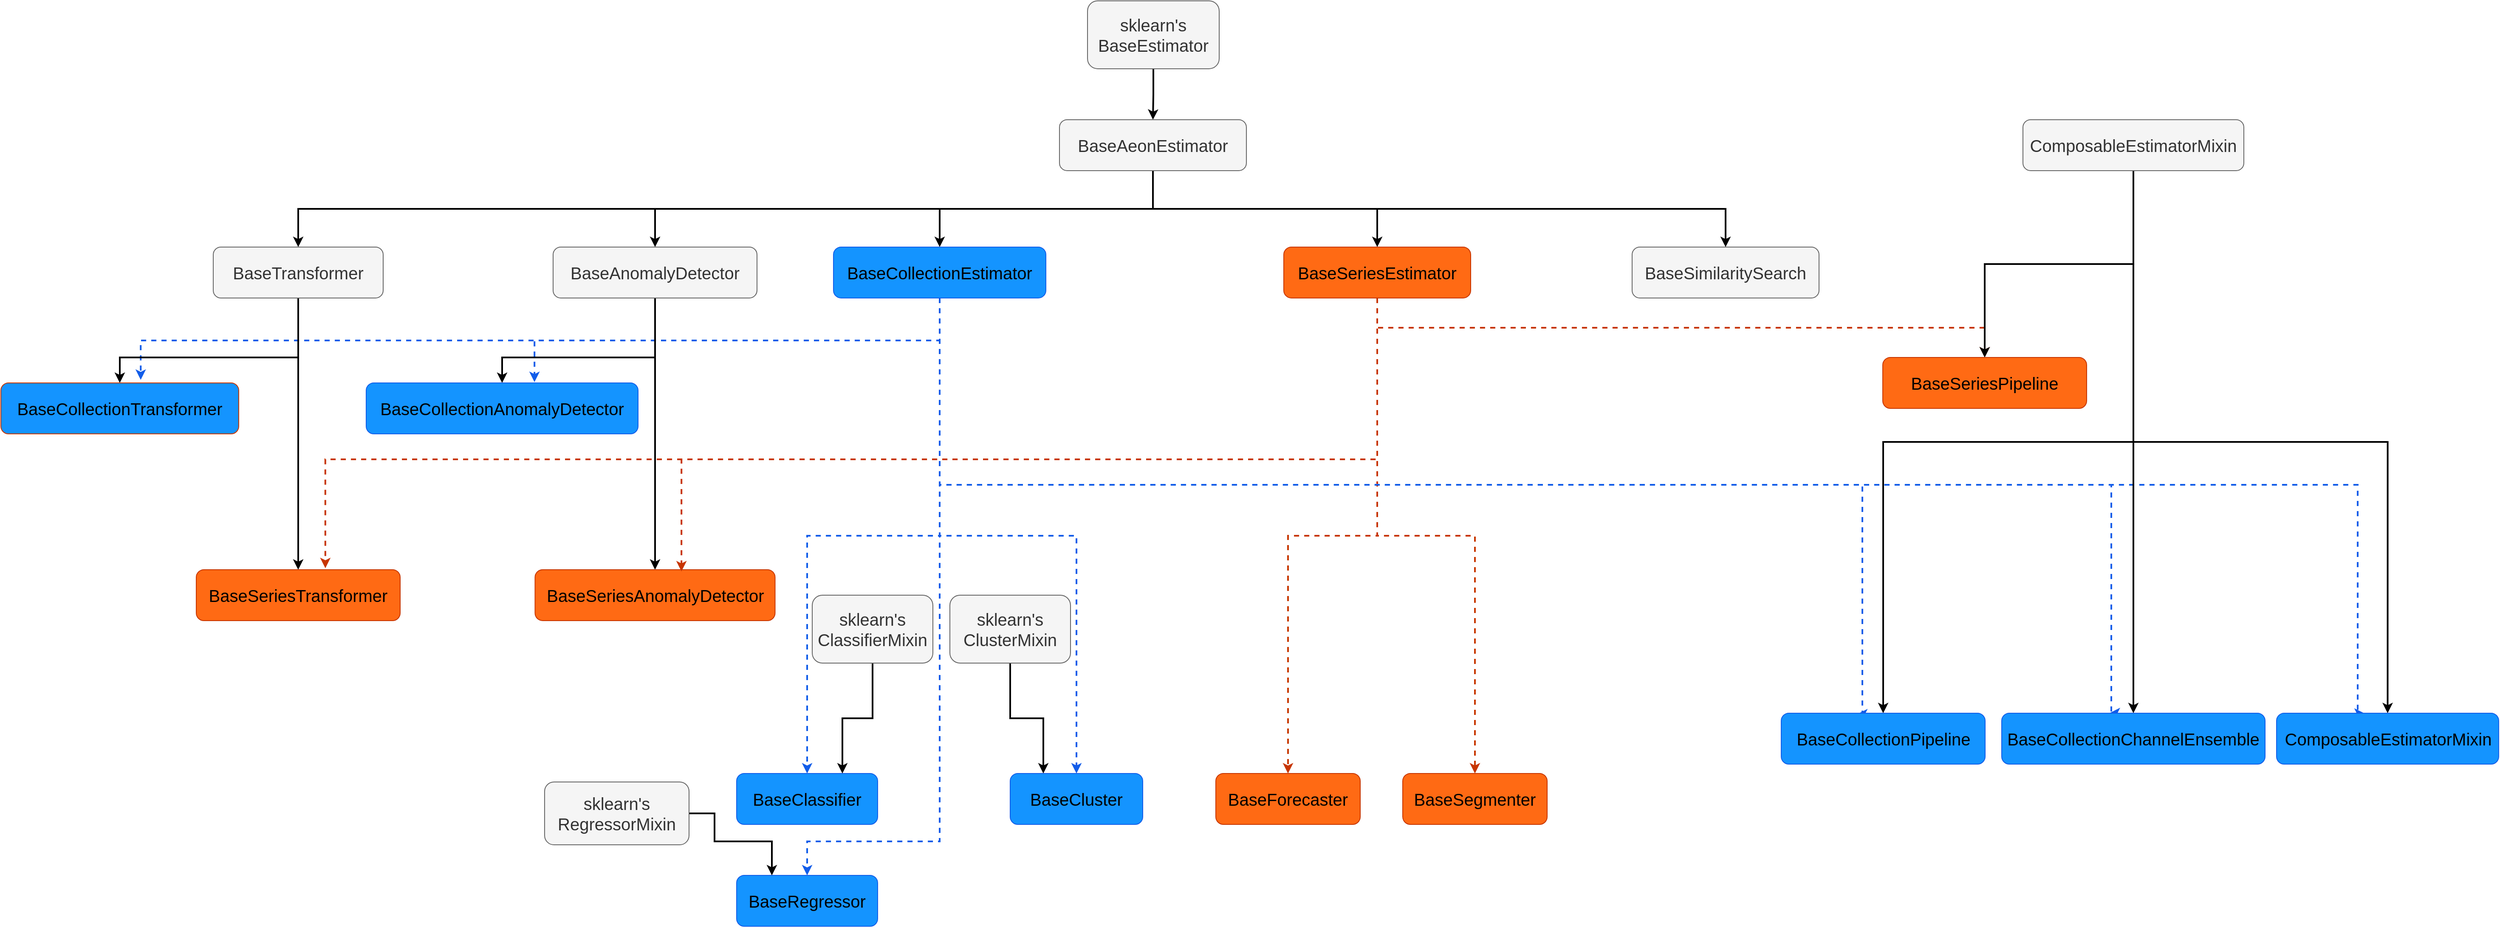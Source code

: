 <mxfile version="28.0.6">
  <diagram name="Page-1" id="929967ad-93f9-6ef4-fab6-5d389245f69c">
    <mxGraphModel dx="5509.5" dy="2071" grid="1" gridSize="10" guides="1" tooltips="1" connect="1" arrows="1" fold="1" page="1" pageScale="1.5" pageWidth="1169" pageHeight="826" background="none" math="0" shadow="0">
      <root>
        <mxCell id="0" style=";html=1;" />
        <mxCell id="1" style=";html=1;" parent="0" />
        <mxCell id="Zz3lQ5y03R1-GQRZRYZF-16" style="edgeStyle=orthogonalEdgeStyle;rounded=0;orthogonalLoop=1;jettySize=auto;html=1;exitX=0.5;exitY=1;exitDx=0;exitDy=0;entryX=0.5;entryY=0;entryDx=0;entryDy=0;fontSize=20;strokeWidth=2;" parent="1" source="Zz3lQ5y03R1-GQRZRYZF-1" target="Zz3lQ5y03R1-GQRZRYZF-2" edge="1">
          <mxGeometry relative="1" as="geometry" />
        </mxCell>
        <mxCell id="Zz3lQ5y03R1-GQRZRYZF-1" value="&lt;font&gt;sklearn&#39;s BaseEstimator&lt;/font&gt;" style="rounded=1;whiteSpace=wrap;html=1;fillColor=#f5f5f5;fontColor=#333333;strokeColor=#666666;fontSize=20;" parent="1" vertex="1">
          <mxGeometry x="399" y="399.95" width="155" height="80" as="geometry" />
        </mxCell>
        <mxCell id="Zz3lQ5y03R1-GQRZRYZF-17" style="edgeStyle=orthogonalEdgeStyle;rounded=0;orthogonalLoop=1;jettySize=auto;html=1;exitX=0.5;exitY=1;exitDx=0;exitDy=0;entryX=0.5;entryY=0;entryDx=0;entryDy=0;fontSize=20;strokeWidth=2;" parent="1" source="Zz3lQ5y03R1-GQRZRYZF-2" target="Zz3lQ5y03R1-GQRZRYZF-4" edge="1">
          <mxGeometry relative="1" as="geometry" />
        </mxCell>
        <mxCell id="Zz3lQ5y03R1-GQRZRYZF-18" style="edgeStyle=orthogonalEdgeStyle;rounded=0;orthogonalLoop=1;jettySize=auto;html=1;exitX=0.5;exitY=1;exitDx=0;exitDy=0;entryX=0.5;entryY=0;entryDx=0;entryDy=0;fontSize=20;strokeWidth=2;" parent="1" source="Zz3lQ5y03R1-GQRZRYZF-2" target="Zz3lQ5y03R1-GQRZRYZF-3" edge="1">
          <mxGeometry relative="1" as="geometry" />
        </mxCell>
        <mxCell id="Zz3lQ5y03R1-GQRZRYZF-29" style="edgeStyle=orthogonalEdgeStyle;rounded=0;orthogonalLoop=1;jettySize=auto;html=1;exitX=0.5;exitY=1;exitDx=0;exitDy=0;entryX=0.5;entryY=0;entryDx=0;entryDy=0;fontSize=20;strokeWidth=2;" parent="1" source="Zz3lQ5y03R1-GQRZRYZF-2" target="Zz3lQ5y03R1-GQRZRYZF-28" edge="1">
          <mxGeometry relative="1" as="geometry" />
        </mxCell>
        <mxCell id="Zz3lQ5y03R1-GQRZRYZF-56" style="edgeStyle=orthogonalEdgeStyle;rounded=0;orthogonalLoop=1;jettySize=auto;html=1;exitX=0.5;exitY=1;exitDx=0;exitDy=0;entryX=0.5;entryY=0;entryDx=0;entryDy=0;fontSize=20;strokeWidth=2;" parent="1" source="Zz3lQ5y03R1-GQRZRYZF-2" target="Zz3lQ5y03R1-GQRZRYZF-55" edge="1">
          <mxGeometry relative="1" as="geometry" />
        </mxCell>
        <mxCell id="Zz3lQ5y03R1-GQRZRYZF-59" style="edgeStyle=orthogonalEdgeStyle;rounded=0;orthogonalLoop=1;jettySize=auto;html=1;exitX=0.5;exitY=1;exitDx=0;exitDy=0;fontSize=20;strokeWidth=2;" parent="1" source="Zz3lQ5y03R1-GQRZRYZF-2" target="Zz3lQ5y03R1-GQRZRYZF-58" edge="1">
          <mxGeometry relative="1" as="geometry" />
        </mxCell>
        <mxCell id="Zz3lQ5y03R1-GQRZRYZF-2" value="&lt;font&gt;BaseAeonEstimator&lt;/font&gt;" style="rounded=1;whiteSpace=wrap;html=1;fillColor=#f5f5f5;fontColor=#333333;strokeColor=#666666;fontSize=20;" parent="1" vertex="1">
          <mxGeometry x="366" y="539.95" width="220" height="60" as="geometry" />
        </mxCell>
        <mxCell id="Zz3lQ5y03R1-GQRZRYZF-27" style="edgeStyle=orthogonalEdgeStyle;rounded=0;orthogonalLoop=1;jettySize=auto;html=1;exitX=0.5;exitY=1;exitDx=0;exitDy=0;entryX=0.5;entryY=0;entryDx=0;entryDy=0;dashed=1;fillColor=#fa6800;strokeColor=#C73500;fontSize=20;strokeWidth=2;" parent="1" source="Zz3lQ5y03R1-GQRZRYZF-3" target="Zz3lQ5y03R1-GQRZRYZF-10" edge="1">
          <mxGeometry relative="1" as="geometry" />
        </mxCell>
        <mxCell id="Zz3lQ5y03R1-GQRZRYZF-48" style="edgeStyle=orthogonalEdgeStyle;rounded=0;orthogonalLoop=1;jettySize=auto;html=1;exitX=0.5;exitY=1;exitDx=0;exitDy=0;dashed=1;fillColor=#fa6800;strokeColor=#C73500;fontSize=20;strokeWidth=2;" parent="1" source="Zz3lQ5y03R1-GQRZRYZF-3" target="Zz3lQ5y03R1-GQRZRYZF-47" edge="1">
          <mxGeometry relative="1" as="geometry" />
        </mxCell>
        <mxCell id="Zz3lQ5y03R1-GQRZRYZF-53" style="edgeStyle=orthogonalEdgeStyle;rounded=0;orthogonalLoop=1;jettySize=auto;html=1;exitX=0.5;exitY=1;exitDx=0;exitDy=0;entryX=0.5;entryY=0;entryDx=0;entryDy=0;dashed=1;fillColor=#fa6800;strokeColor=#C73500;fontSize=20;strokeWidth=2;" parent="1" source="Zz3lQ5y03R1-GQRZRYZF-3" target="Zz3lQ5y03R1-GQRZRYZF-52" edge="1">
          <mxGeometry relative="1" as="geometry" />
        </mxCell>
        <mxCell id="Zz3lQ5y03R1-GQRZRYZF-3" value="&lt;font&gt;BaseSeriesEstimator&lt;/font&gt;" style="rounded=1;whiteSpace=wrap;html=1;fillColor=light-dark(#FF6A14,#FF6A14);fontColor=#000000;strokeColor=#C73500;fontSize=20;" parent="1" vertex="1">
          <mxGeometry x="630" y="689.95" width="220" height="60" as="geometry" />
        </mxCell>
        <mxCell id="Zz3lQ5y03R1-GQRZRYZF-21" style="edgeStyle=orthogonalEdgeStyle;rounded=0;orthogonalLoop=1;jettySize=auto;html=1;exitX=0.5;exitY=1;exitDx=0;exitDy=0;entryX=0.372;entryY=0.018;entryDx=0;entryDy=0;strokeColor=light-dark(#125DE9,#125DE9);dashed=1;fontSize=20;entryPerimeter=0;strokeWidth=2;" parent="1" source="Zz3lQ5y03R1-GQRZRYZF-4" target="Zz3lQ5y03R1-GQRZRYZF-11" edge="1">
          <mxGeometry relative="1" as="geometry">
            <mxPoint x="170.0" y="619" as="sourcePoint" />
            <mxPoint x="1288.06" y="1209.08" as="targetPoint" />
            <Array as="points">
              <mxPoint x="225" y="970" />
              <mxPoint x="1311" y="970" />
            </Array>
          </mxGeometry>
        </mxCell>
        <mxCell id="Zz3lQ5y03R1-GQRZRYZF-22" style="edgeStyle=orthogonalEdgeStyle;rounded=0;orthogonalLoop=1;jettySize=auto;html=1;exitX=0.5;exitY=1;exitDx=0;exitDy=0;entryX=0.397;entryY=0.007;entryDx=0;entryDy=0;dashed=1;strokeColor=light-dark(#125DE9,#125DE9);fontSize=20;entryPerimeter=0;strokeWidth=2;" parent="1" source="Zz3lQ5y03R1-GQRZRYZF-4" target="Zz3lQ5y03R1-GQRZRYZF-12" edge="1">
          <mxGeometry relative="1" as="geometry">
            <mxPoint x="190.02" y="740" as="sourcePoint" />
            <mxPoint x="1883.52" y="1229.05" as="targetPoint" />
            <Array as="points">
              <mxPoint x="225" y="970" />
              <mxPoint x="1894" y="970" />
            </Array>
          </mxGeometry>
        </mxCell>
        <mxCell id="Zz3lQ5y03R1-GQRZRYZF-23" style="edgeStyle=orthogonalEdgeStyle;rounded=0;orthogonalLoop=1;jettySize=auto;html=1;exitX=0.5;exitY=1;exitDx=0;exitDy=0;dashed=1;fillColor=#fa6800;strokeColor=light-dark(#125DE9,#125DE9);fontSize=20;entryX=0.41;entryY=-0.003;entryDx=0;entryDy=0;entryPerimeter=0;strokeWidth=2;" parent="1" source="Zz3lQ5y03R1-GQRZRYZF-4" target="Zz3lQ5y03R1-GQRZRYZF-9" edge="1">
          <mxGeometry relative="1" as="geometry">
            <mxPoint x="200.02" y="750" as="sourcePoint" />
            <mxPoint x="1604" y="1220" as="targetPoint" />
            <Array as="points">
              <mxPoint x="225" y="970" />
              <mxPoint x="1604" y="970" />
            </Array>
          </mxGeometry>
        </mxCell>
        <mxCell id="Zz3lQ5y03R1-GQRZRYZF-32" style="edgeStyle=orthogonalEdgeStyle;rounded=0;orthogonalLoop=1;jettySize=auto;html=1;exitX=0.5;exitY=1;exitDx=0;exitDy=0;entryX=0.619;entryY=-0.017;entryDx=0;entryDy=0;dashed=1;fillColor=#fa6800;strokeColor=light-dark(#125DE9,#125DE9);fontSize=20;entryPerimeter=0;strokeWidth=2;" parent="1" source="Zz3lQ5y03R1-GQRZRYZF-4" target="Zz3lQ5y03R1-GQRZRYZF-30" edge="1">
          <mxGeometry relative="1" as="geometry">
            <mxPoint x="205.0" y="730" as="sourcePoint" />
            <mxPoint x="-310" y="830.05" as="targetPoint" />
          </mxGeometry>
        </mxCell>
        <mxCell id="Zz3lQ5y03R1-GQRZRYZF-41" style="edgeStyle=orthogonalEdgeStyle;rounded=0;orthogonalLoop=1;jettySize=auto;html=1;exitX=0.5;exitY=1;exitDx=0;exitDy=0;entryX=0.5;entryY=0;entryDx=0;entryDy=0;dashed=1;fillColor=#fa6800;strokeColor=light-dark(#125DE9,#125DE9);fontSize=20;strokeWidth=2;" parent="1" source="Zz3lQ5y03R1-GQRZRYZF-4" target="Zz3lQ5y03R1-GQRZRYZF-39" edge="1">
          <mxGeometry relative="1" as="geometry" />
        </mxCell>
        <mxCell id="Zz3lQ5y03R1-GQRZRYZF-45" style="edgeStyle=orthogonalEdgeStyle;rounded=0;orthogonalLoop=1;jettySize=auto;html=1;exitX=0.5;exitY=1;exitDx=0;exitDy=0;entryX=0.5;entryY=0;entryDx=0;entryDy=0;dashed=1;fillColor=#fa6800;strokeColor=light-dark(#125DE9,#125DE9);fontSize=20;strokeWidth=2;" parent="1" source="Zz3lQ5y03R1-GQRZRYZF-4" target="Zz3lQ5y03R1-GQRZRYZF-44" edge="1">
          <mxGeometry relative="1" as="geometry" />
        </mxCell>
        <mxCell id="Zz3lQ5y03R1-GQRZRYZF-64" style="edgeStyle=orthogonalEdgeStyle;rounded=0;orthogonalLoop=1;jettySize=auto;html=1;exitX=0.5;exitY=1;exitDx=0;exitDy=0;entryX=0.588;entryY=-0.06;entryDx=0;entryDy=0;dashed=1;fillColor=#fa6800;strokeColor=light-dark(#125DE9,#125DE9);fontSize=20;entryPerimeter=0;strokeWidth=2;" parent="1" source="Zz3lQ5y03R1-GQRZRYZF-4" target="Zz3lQ5y03R1-GQRZRYZF-61" edge="1">
          <mxGeometry relative="1" as="geometry">
            <mxPoint x="226.0" y="740" as="sourcePoint" />
            <mxPoint x="-739" y="840.05" as="targetPoint" />
          </mxGeometry>
        </mxCell>
        <mxCell id="Zz3lQ5y03R1-GQRZRYZF-4" value="&lt;font&gt;BaseCollectionEstimator&lt;/font&gt;" style="rounded=1;whiteSpace=wrap;html=1;fillColor=light-dark(#1494FF,#1494FF);fontColor=#000000;strokeColor=light-dark(#125DE9,#125DE9);fontSize=20;" parent="1" vertex="1">
          <mxGeometry x="100" y="689.95" width="250" height="60" as="geometry" />
        </mxCell>
        <mxCell id="Zz3lQ5y03R1-GQRZRYZF-20" style="edgeStyle=orthogonalEdgeStyle;rounded=0;orthogonalLoop=1;jettySize=auto;html=1;exitX=0.5;exitY=1;exitDx=0;exitDy=0;entryX=0.5;entryY=0;entryDx=0;entryDy=0;fontSize=20;strokeWidth=2;" parent="1" source="Zz3lQ5y03R1-GQRZRYZF-5" target="Zz3lQ5y03R1-GQRZRYZF-10" edge="1">
          <mxGeometry relative="1" as="geometry">
            <mxPoint x="1535" y="810" as="targetPoint" />
          </mxGeometry>
        </mxCell>
        <mxCell id="Zz3lQ5y03R1-GQRZRYZF-24" style="edgeStyle=orthogonalEdgeStyle;rounded=0;orthogonalLoop=1;jettySize=auto;html=1;exitX=0.5;exitY=1;exitDx=0;exitDy=0;entryX=0.5;entryY=0;entryDx=0;entryDy=0;fontSize=20;strokeWidth=2;" parent="1" source="Zz3lQ5y03R1-GQRZRYZF-5" target="Zz3lQ5y03R1-GQRZRYZF-12" edge="1">
          <mxGeometry relative="1" as="geometry" />
        </mxCell>
        <mxCell id="Zz3lQ5y03R1-GQRZRYZF-25" style="edgeStyle=orthogonalEdgeStyle;rounded=0;orthogonalLoop=1;jettySize=auto;html=1;exitX=0.5;exitY=1;exitDx=0;exitDy=0;entryX=0.5;entryY=0;entryDx=0;entryDy=0;fontSize=20;strokeWidth=2;" parent="1" source="Zz3lQ5y03R1-GQRZRYZF-5" target="Zz3lQ5y03R1-GQRZRYZF-11" edge="1">
          <mxGeometry relative="1" as="geometry" />
        </mxCell>
        <mxCell id="Zz3lQ5y03R1-GQRZRYZF-26" style="edgeStyle=orthogonalEdgeStyle;rounded=0;orthogonalLoop=1;jettySize=auto;html=1;exitX=0.5;exitY=1;exitDx=0;exitDy=0;entryX=0.5;entryY=0;entryDx=0;entryDy=0;fontSize=20;strokeWidth=2;" parent="1" source="Zz3lQ5y03R1-GQRZRYZF-5" target="Zz3lQ5y03R1-GQRZRYZF-9" edge="1">
          <mxGeometry relative="1" as="geometry" />
        </mxCell>
        <mxCell id="Zz3lQ5y03R1-GQRZRYZF-5" value="&lt;font&gt;ComposableEstimatorMixin&lt;/font&gt;" style="rounded=1;whiteSpace=wrap;html=1;fillColor=#f5f5f5;fontColor=#333333;strokeColor=#666666;fontSize=20;" parent="1" vertex="1">
          <mxGeometry x="1500" y="539.95" width="260" height="60" as="geometry" />
        </mxCell>
        <mxCell id="Zz3lQ5y03R1-GQRZRYZF-9" value="&lt;font&gt;BaseCollectionChannelEnsemble&lt;/font&gt;" style="rounded=1;whiteSpace=wrap;html=1;fillColor=light-dark(#1494FF,#1494FF);fontColor=#000000;strokeColor=light-dark(#125DE9,#125DE9);fontSize=20;" parent="1" vertex="1">
          <mxGeometry x="1475" y="1239" width="310" height="60" as="geometry" />
        </mxCell>
        <mxCell id="Zz3lQ5y03R1-GQRZRYZF-10" value="&lt;font&gt;BaseSeriesPipeline&lt;/font&gt;" style="rounded=1;whiteSpace=wrap;html=1;fillColor=light-dark(#FF6A14,#FF6A14);fontColor=#000000;strokeColor=#C73500;fontSize=20;" parent="1" vertex="1">
          <mxGeometry x="1335" y="820" width="240" height="60" as="geometry" />
        </mxCell>
        <mxCell id="Zz3lQ5y03R1-GQRZRYZF-11" value="&lt;font&gt;BaseCollectionPipeline&lt;/font&gt;" style="rounded=1;whiteSpace=wrap;html=1;fillColor=light-dark(#1494FF,#1494FF);fontColor=#000000;strokeColor=light-dark(#125DE9,#125DE9);fontSize=20;" parent="1" vertex="1">
          <mxGeometry x="1215.5" y="1239" width="240" height="60" as="geometry" />
        </mxCell>
        <mxCell id="Zz3lQ5y03R1-GQRZRYZF-12" value="&lt;font&gt;ComposableEstimatorMixin&lt;/font&gt;" style="rounded=1;whiteSpace=wrap;html=1;fillColor=light-dark(#1494FF,#1494FF);fontColor=#000000;strokeColor=light-dark(#125DE9,#125DE9);fontSize=20;" parent="1" vertex="1">
          <mxGeometry x="1798.5" y="1239" width="261.5" height="60" as="geometry" />
        </mxCell>
        <mxCell id="Zz3lQ5y03R1-GQRZRYZF-34" style="edgeStyle=orthogonalEdgeStyle;rounded=0;orthogonalLoop=1;jettySize=auto;html=1;exitX=0.5;exitY=1;exitDx=0;exitDy=0;entryX=0.5;entryY=0;entryDx=0;entryDy=0;fontSize=20;strokeWidth=2;" parent="1" source="Zz3lQ5y03R1-GQRZRYZF-28" target="Zz3lQ5y03R1-GQRZRYZF-30" edge="1">
          <mxGeometry relative="1" as="geometry">
            <Array as="points">
              <mxPoint x="-110" y="820" />
              <mxPoint x="-290" y="820" />
            </Array>
          </mxGeometry>
        </mxCell>
        <mxCell id="Zz3lQ5y03R1-GQRZRYZF-35" style="edgeStyle=orthogonalEdgeStyle;rounded=0;orthogonalLoop=1;jettySize=auto;html=1;exitX=0.5;exitY=1;exitDx=0;exitDy=0;entryX=0.5;entryY=0;entryDx=0;entryDy=0;fontSize=20;strokeWidth=2;" parent="1" source="Zz3lQ5y03R1-GQRZRYZF-28" target="Zz3lQ5y03R1-GQRZRYZF-31" edge="1">
          <mxGeometry relative="1" as="geometry">
            <Array as="points">
              <mxPoint x="-110" y="1030" />
              <mxPoint x="-110" y="1030" />
            </Array>
          </mxGeometry>
        </mxCell>
        <mxCell id="Zz3lQ5y03R1-GQRZRYZF-28" value="&lt;font&gt;BaseAnomalyDetector&lt;/font&gt;" style="rounded=1;whiteSpace=wrap;html=1;fillColor=#f5f5f5;fontColor=#333333;strokeColor=#666666;fontSize=20;" parent="1" vertex="1">
          <mxGeometry x="-230" y="689.95" width="240" height="60" as="geometry" />
        </mxCell>
        <mxCell id="Zz3lQ5y03R1-GQRZRYZF-30" value="&lt;font&gt;BaseCollectionAnomalyDetector&lt;/font&gt;" style="rounded=1;whiteSpace=wrap;html=1;fillColor=light-dark(#1494FF,#1494FF);fontColor=#000000;strokeColor=light-dark(#125DE9,#125DE9);fontSize=20;" parent="1" vertex="1">
          <mxGeometry x="-450" y="850" width="320" height="60" as="geometry" />
        </mxCell>
        <mxCell id="Zz3lQ5y03R1-GQRZRYZF-31" value="&lt;font&gt;BaseSeriesAnomalyDetector&lt;/font&gt;" style="rounded=1;whiteSpace=wrap;html=1;fillColor=light-dark(#FF6A14,#FF6A14);fontColor=#000000;strokeColor=#C73500;fontSize=20;" parent="1" vertex="1">
          <mxGeometry x="-251.25" y="1070" width="282.5" height="60" as="geometry" />
        </mxCell>
        <mxCell id="Zz3lQ5y03R1-GQRZRYZF-39" value="&lt;font&gt;BaseClassifier&lt;/font&gt;" style="rounded=1;whiteSpace=wrap;html=1;fillColor=light-dark(#1494FF,#1494FF);fontColor=#000000;strokeColor=light-dark(#125DE9,#125DE9);fontSize=20;" parent="1" vertex="1">
          <mxGeometry x="-14" y="1310" width="166" height="60" as="geometry" />
        </mxCell>
        <mxCell id="Zz3lQ5y03R1-GQRZRYZF-69" style="edgeStyle=orthogonalEdgeStyle;rounded=0;orthogonalLoop=1;jettySize=auto;html=1;exitX=0.5;exitY=1;exitDx=0;exitDy=0;entryX=0.75;entryY=0;entryDx=0;entryDy=0;strokeWidth=2;" parent="1" source="Zz3lQ5y03R1-GQRZRYZF-40" target="Zz3lQ5y03R1-GQRZRYZF-39" edge="1">
          <mxGeometry relative="1" as="geometry" />
        </mxCell>
        <mxCell id="Zz3lQ5y03R1-GQRZRYZF-40" value="&lt;font&gt;sklearn&#39;s ClassifierMixin&lt;/font&gt;" style="rounded=1;whiteSpace=wrap;html=1;fillColor=#f5f5f5;fontColor=#333333;strokeColor=#666666;fontSize=20;" parent="1" vertex="1">
          <mxGeometry x="75" y="1100" width="142" height="80" as="geometry" />
        </mxCell>
        <mxCell id="Zz3lQ5y03R1-GQRZRYZF-68" style="edgeStyle=orthogonalEdgeStyle;rounded=0;orthogonalLoop=1;jettySize=auto;html=1;exitX=0.5;exitY=1;exitDx=0;exitDy=0;entryX=0.25;entryY=0;entryDx=0;entryDy=0;strokeWidth=2;" parent="1" source="Zz3lQ5y03R1-GQRZRYZF-43" target="Zz3lQ5y03R1-GQRZRYZF-44" edge="1">
          <mxGeometry relative="1" as="geometry" />
        </mxCell>
        <mxCell id="Zz3lQ5y03R1-GQRZRYZF-43" value="&lt;font&gt;sklearn&#39;s ClusterMixin&lt;/font&gt;" style="rounded=1;whiteSpace=wrap;html=1;fillColor=#f5f5f5;fontColor=#333333;strokeColor=#666666;fontSize=20;" parent="1" vertex="1">
          <mxGeometry x="237" y="1100" width="142" height="80" as="geometry" />
        </mxCell>
        <mxCell id="Zz3lQ5y03R1-GQRZRYZF-44" value="&lt;font&gt;BaseCluster&lt;/font&gt;" style="rounded=1;whiteSpace=wrap;html=1;fillColor=light-dark(#1494FF,#1494FF);fontColor=#000000;strokeColor=light-dark(#125DE9,#125DE9);fontSize=20;" parent="1" vertex="1">
          <mxGeometry x="308" y="1310" width="156" height="60" as="geometry" />
        </mxCell>
        <mxCell id="Zz3lQ5y03R1-GQRZRYZF-47" value="&lt;font&gt;BaseForecaster&lt;/font&gt;" style="rounded=1;whiteSpace=wrap;html=1;fillColor=light-dark(#FF6A14,#FF6A14);fontColor=#000000;strokeColor=#C73500;fontSize=20;" parent="1" vertex="1">
          <mxGeometry x="550" y="1310" width="170" height="60" as="geometry" />
        </mxCell>
        <mxCell id="Zz3lQ5y03R1-GQRZRYZF-52" value="&lt;font&gt;BaseSegmenter&lt;/font&gt;" style="rounded=1;whiteSpace=wrap;html=1;fillColor=light-dark(#FF6A14,#FF6A14);fontColor=#000000;strokeColor=#C73500;fontSize=20;" parent="1" vertex="1">
          <mxGeometry x="770" y="1310" width="170" height="60" as="geometry" />
        </mxCell>
        <mxCell id="Zz3lQ5y03R1-GQRZRYZF-55" value="&lt;font&gt;BaseSimilaritySearch&lt;/font&gt;" style="rounded=1;whiteSpace=wrap;html=1;fillColor=#f5f5f5;fontColor=#333333;strokeColor=#666666;fontSize=20;" parent="1" vertex="1">
          <mxGeometry x="1040" y="689.95" width="220" height="60" as="geometry" />
        </mxCell>
        <mxCell id="Zz3lQ5y03R1-GQRZRYZF-62" style="edgeStyle=orthogonalEdgeStyle;rounded=0;orthogonalLoop=1;jettySize=auto;html=1;exitX=0.5;exitY=1;exitDx=0;exitDy=0;entryX=0.5;entryY=0;entryDx=0;entryDy=0;fontSize=20;strokeWidth=2;" parent="1" source="Zz3lQ5y03R1-GQRZRYZF-58" target="Zz3lQ5y03R1-GQRZRYZF-61" edge="1">
          <mxGeometry relative="1" as="geometry">
            <Array as="points">
              <mxPoint x="-530" y="820" />
              <mxPoint x="-740" y="820" />
            </Array>
          </mxGeometry>
        </mxCell>
        <mxCell id="Zz3lQ5y03R1-GQRZRYZF-63" style="edgeStyle=orthogonalEdgeStyle;rounded=0;orthogonalLoop=1;jettySize=auto;html=1;exitX=0.5;exitY=1;exitDx=0;exitDy=0;entryX=0.5;entryY=0;entryDx=0;entryDy=0;fontSize=20;strokeWidth=2;" parent="1" source="Zz3lQ5y03R1-GQRZRYZF-58" target="Zz3lQ5y03R1-GQRZRYZF-60" edge="1">
          <mxGeometry relative="1" as="geometry">
            <Array as="points">
              <mxPoint x="-530" y="1030" />
              <mxPoint x="-530" y="1030" />
            </Array>
          </mxGeometry>
        </mxCell>
        <mxCell id="Zz3lQ5y03R1-GQRZRYZF-58" value="&lt;font&gt;BaseTransformer&lt;/font&gt;" style="rounded=1;whiteSpace=wrap;html=1;fillColor=#f5f5f5;fontColor=#333333;strokeColor=#666666;fontSize=20;" parent="1" vertex="1">
          <mxGeometry x="-630" y="689.95" width="200" height="60" as="geometry" />
        </mxCell>
        <mxCell id="Zz3lQ5y03R1-GQRZRYZF-60" value="&lt;font&gt;BaseSeriesTransformer&lt;/font&gt;" style="rounded=1;whiteSpace=wrap;html=1;fillColor=light-dark(#FF6A14,#FF6A14);fontColor=#000000;strokeColor=#C73500;fontSize=20;" parent="1" vertex="1">
          <mxGeometry x="-650" y="1070" width="240" height="60" as="geometry" />
        </mxCell>
        <mxCell id="Zz3lQ5y03R1-GQRZRYZF-61" value="&lt;font&gt;BaseCollectionTransformer&lt;/font&gt;" style="rounded=1;whiteSpace=wrap;html=1;fillColor=light-dark(#1494FF,#1494FF);fontColor=#000000;strokeColor=light-dark(#C73500,#125DE9);fontSize=20;" parent="1" vertex="1">
          <mxGeometry x="-880" y="850" width="280" height="60" as="geometry" />
        </mxCell>
        <mxCell id="Zz3lQ5y03R1-GQRZRYZF-70" style="edgeStyle=orthogonalEdgeStyle;rounded=0;orthogonalLoop=1;jettySize=auto;html=1;exitX=0.5;exitY=1;exitDx=0;exitDy=0;entryX=0.61;entryY=0.033;entryDx=0;entryDy=0;entryPerimeter=0;dashed=1;fillColor=#fa6800;strokeColor=#C73500;strokeWidth=2;" parent="1" source="Zz3lQ5y03R1-GQRZRYZF-3" target="Zz3lQ5y03R1-GQRZRYZF-31" edge="1">
          <mxGeometry relative="1" as="geometry">
            <Array as="points">
              <mxPoint x="740" y="940" />
              <mxPoint x="-79" y="940" />
            </Array>
          </mxGeometry>
        </mxCell>
        <mxCell id="Zz3lQ5y03R1-GQRZRYZF-71" style="edgeStyle=orthogonalEdgeStyle;rounded=0;orthogonalLoop=1;jettySize=auto;html=1;exitX=0.5;exitY=1;exitDx=0;exitDy=0;entryX=0.633;entryY=-0.03;entryDx=0;entryDy=0;entryPerimeter=0;dashed=1;fillColor=#fa6800;strokeColor=#C73500;strokeWidth=2;" parent="1" source="Zz3lQ5y03R1-GQRZRYZF-3" target="Zz3lQ5y03R1-GQRZRYZF-60" edge="1">
          <mxGeometry relative="1" as="geometry">
            <Array as="points">
              <mxPoint x="740" y="940" />
              <mxPoint x="-498" y="940" />
            </Array>
          </mxGeometry>
        </mxCell>
        <mxCell id="IMJkCiCkKifIpYLAaOyr-39" value="&lt;font&gt;BaseRegressor&lt;/font&gt;" style="rounded=1;whiteSpace=wrap;html=1;fillColor=light-dark(#1494FF,#1494FF);fontColor=#000000;strokeColor=light-dark(#125DE9,#125DE9);fontSize=20;" vertex="1" parent="1">
          <mxGeometry x="-14" y="1430" width="166" height="60" as="geometry" />
        </mxCell>
        <mxCell id="IMJkCiCkKifIpYLAaOyr-44" style="edgeStyle=orthogonalEdgeStyle;rounded=0;orthogonalLoop=1;jettySize=auto;html=1;exitX=1;exitY=0.5;exitDx=0;exitDy=0;entryX=0.25;entryY=0;entryDx=0;entryDy=0;strokeWidth=2;" edge="1" parent="1" source="IMJkCiCkKifIpYLAaOyr-40" target="IMJkCiCkKifIpYLAaOyr-39">
          <mxGeometry relative="1" as="geometry">
            <Array as="points">
              <mxPoint x="-40" y="1357" />
              <mxPoint x="-40" y="1390" />
              <mxPoint x="28" y="1390" />
            </Array>
          </mxGeometry>
        </mxCell>
        <mxCell id="IMJkCiCkKifIpYLAaOyr-40" value="&lt;font&gt;sklearn&#39;s RegressorMixin&lt;/font&gt;" style="rounded=1;whiteSpace=wrap;html=1;fillColor=#f5f5f5;fontColor=#333333;strokeColor=#666666;fontSize=20;" vertex="1" parent="1">
          <mxGeometry x="-240" y="1320" width="170" height="74.05" as="geometry" />
        </mxCell>
        <mxCell id="IMJkCiCkKifIpYLAaOyr-43" style="edgeStyle=orthogonalEdgeStyle;rounded=0;orthogonalLoop=1;jettySize=auto;html=1;exitX=0.5;exitY=1;exitDx=0;exitDy=0;entryX=0.5;entryY=0;entryDx=0;entryDy=0;dashed=1;fillColor=#fa6800;strokeColor=light-dark(#125DE9,#125DE9);fontSize=20;strokeWidth=2;" edge="1" parent="1" source="Zz3lQ5y03R1-GQRZRYZF-4" target="IMJkCiCkKifIpYLAaOyr-39">
          <mxGeometry relative="1" as="geometry">
            <mxPoint x="456" y="810" as="sourcePoint" />
            <mxPoint x="300" y="1370" as="targetPoint" />
            <Array as="points">
              <mxPoint x="225" y="1390" />
              <mxPoint x="69" y="1390" />
            </Array>
          </mxGeometry>
        </mxCell>
      </root>
    </mxGraphModel>
  </diagram>
</mxfile>
